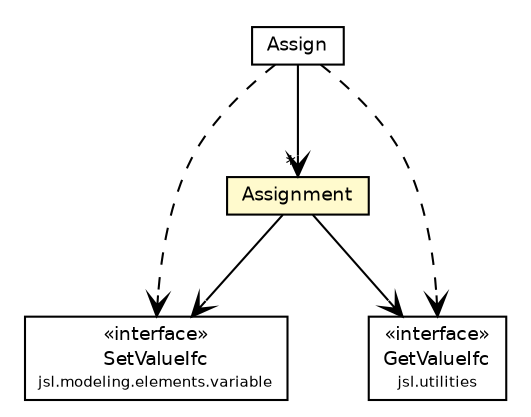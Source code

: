 #!/usr/local/bin/dot
#
# Class diagram 
# Generated by UMLGraph version 5.4 (http://www.umlgraph.org/)
#

digraph G {
	edge [fontname="Helvetica",fontsize=10,labelfontname="Helvetica",labelfontsize=10];
	node [fontname="Helvetica",fontsize=10,shape=plaintext];
	nodesep=0.25;
	ranksep=0.5;
	// jsl.modeling.elements.processview.description.commands.Assign
	c26564 [label=<<table title="jsl.modeling.elements.processview.description.commands.Assign" border="0" cellborder="1" cellspacing="0" cellpadding="2" port="p" href="./Assign.html">
		<tr><td><table border="0" cellspacing="0" cellpadding="1">
<tr><td align="center" balign="center"> Assign </td></tr>
		</table></td></tr>
		</table>>, URL="./Assign.html", fontname="Helvetica", fontcolor="black", fontsize=9.0];
	// jsl.modeling.elements.processview.description.commands.Assign.Assignment
	c26565 [label=<<table title="jsl.modeling.elements.processview.description.commands.Assign.Assignment" border="0" cellborder="1" cellspacing="0" cellpadding="2" port="p" bgcolor="lemonChiffon" href="./Assign.Assignment.html">
		<tr><td><table border="0" cellspacing="0" cellpadding="1">
<tr><td align="center" balign="center"> Assignment </td></tr>
		</table></td></tr>
		</table>>, URL="./Assign.Assignment.html", fontname="Helvetica", fontcolor="black", fontsize=9.0];
	// jsl.modeling.elements.variable.SetValueIfc
	c26709 [label=<<table title="jsl.modeling.elements.variable.SetValueIfc" border="0" cellborder="1" cellspacing="0" cellpadding="2" port="p" href="../../../variable/SetValueIfc.html">
		<tr><td><table border="0" cellspacing="0" cellpadding="1">
<tr><td align="center" balign="center"> &#171;interface&#187; </td></tr>
<tr><td align="center" balign="center"> SetValueIfc </td></tr>
<tr><td align="center" balign="center"><font point-size="7.0"> jsl.modeling.elements.variable </font></td></tr>
		</table></td></tr>
		</table>>, URL="../../../variable/SetValueIfc.html", fontname="Helvetica", fontcolor="black", fontsize=9.0];
	// jsl.utilities.GetValueIfc
	c26785 [label=<<table title="jsl.utilities.GetValueIfc" border="0" cellborder="1" cellspacing="0" cellpadding="2" port="p" href="../../../../../utilities/GetValueIfc.html">
		<tr><td><table border="0" cellspacing="0" cellpadding="1">
<tr><td align="center" balign="center"> &#171;interface&#187; </td></tr>
<tr><td align="center" balign="center"> GetValueIfc </td></tr>
<tr><td align="center" balign="center"><font point-size="7.0"> jsl.utilities </font></td></tr>
		</table></td></tr>
		</table>>, URL="../../../../../utilities/GetValueIfc.html", fontname="Helvetica", fontcolor="black", fontsize=9.0];
	// jsl.modeling.elements.processview.description.commands.Assign NAVASSOC jsl.modeling.elements.processview.description.commands.Assign.Assignment
	c26564:p -> c26565:p [taillabel="", label="", headlabel="*", fontname="Helvetica", fontcolor="black", fontsize=10.0, color="black", arrowhead=open];
	// jsl.modeling.elements.processview.description.commands.Assign.Assignment NAVASSOC jsl.modeling.elements.variable.SetValueIfc
	c26565:p -> c26709:p [taillabel="", label="", headlabel="", fontname="Helvetica", fontcolor="black", fontsize=10.0, color="black", arrowhead=open];
	// jsl.modeling.elements.processview.description.commands.Assign.Assignment NAVASSOC jsl.utilities.GetValueIfc
	c26565:p -> c26785:p [taillabel="", label="", headlabel="", fontname="Helvetica", fontcolor="black", fontsize=10.0, color="black", arrowhead=open];
	// jsl.modeling.elements.processview.description.commands.Assign DEPEND jsl.utilities.GetValueIfc
	c26564:p -> c26785:p [taillabel="", label="", headlabel="", fontname="Helvetica", fontcolor="black", fontsize=10.0, color="black", arrowhead=open, style=dashed];
	// jsl.modeling.elements.processview.description.commands.Assign DEPEND jsl.modeling.elements.variable.SetValueIfc
	c26564:p -> c26709:p [taillabel="", label="", headlabel="", fontname="Helvetica", fontcolor="black", fontsize=10.0, color="black", arrowhead=open, style=dashed];
}


